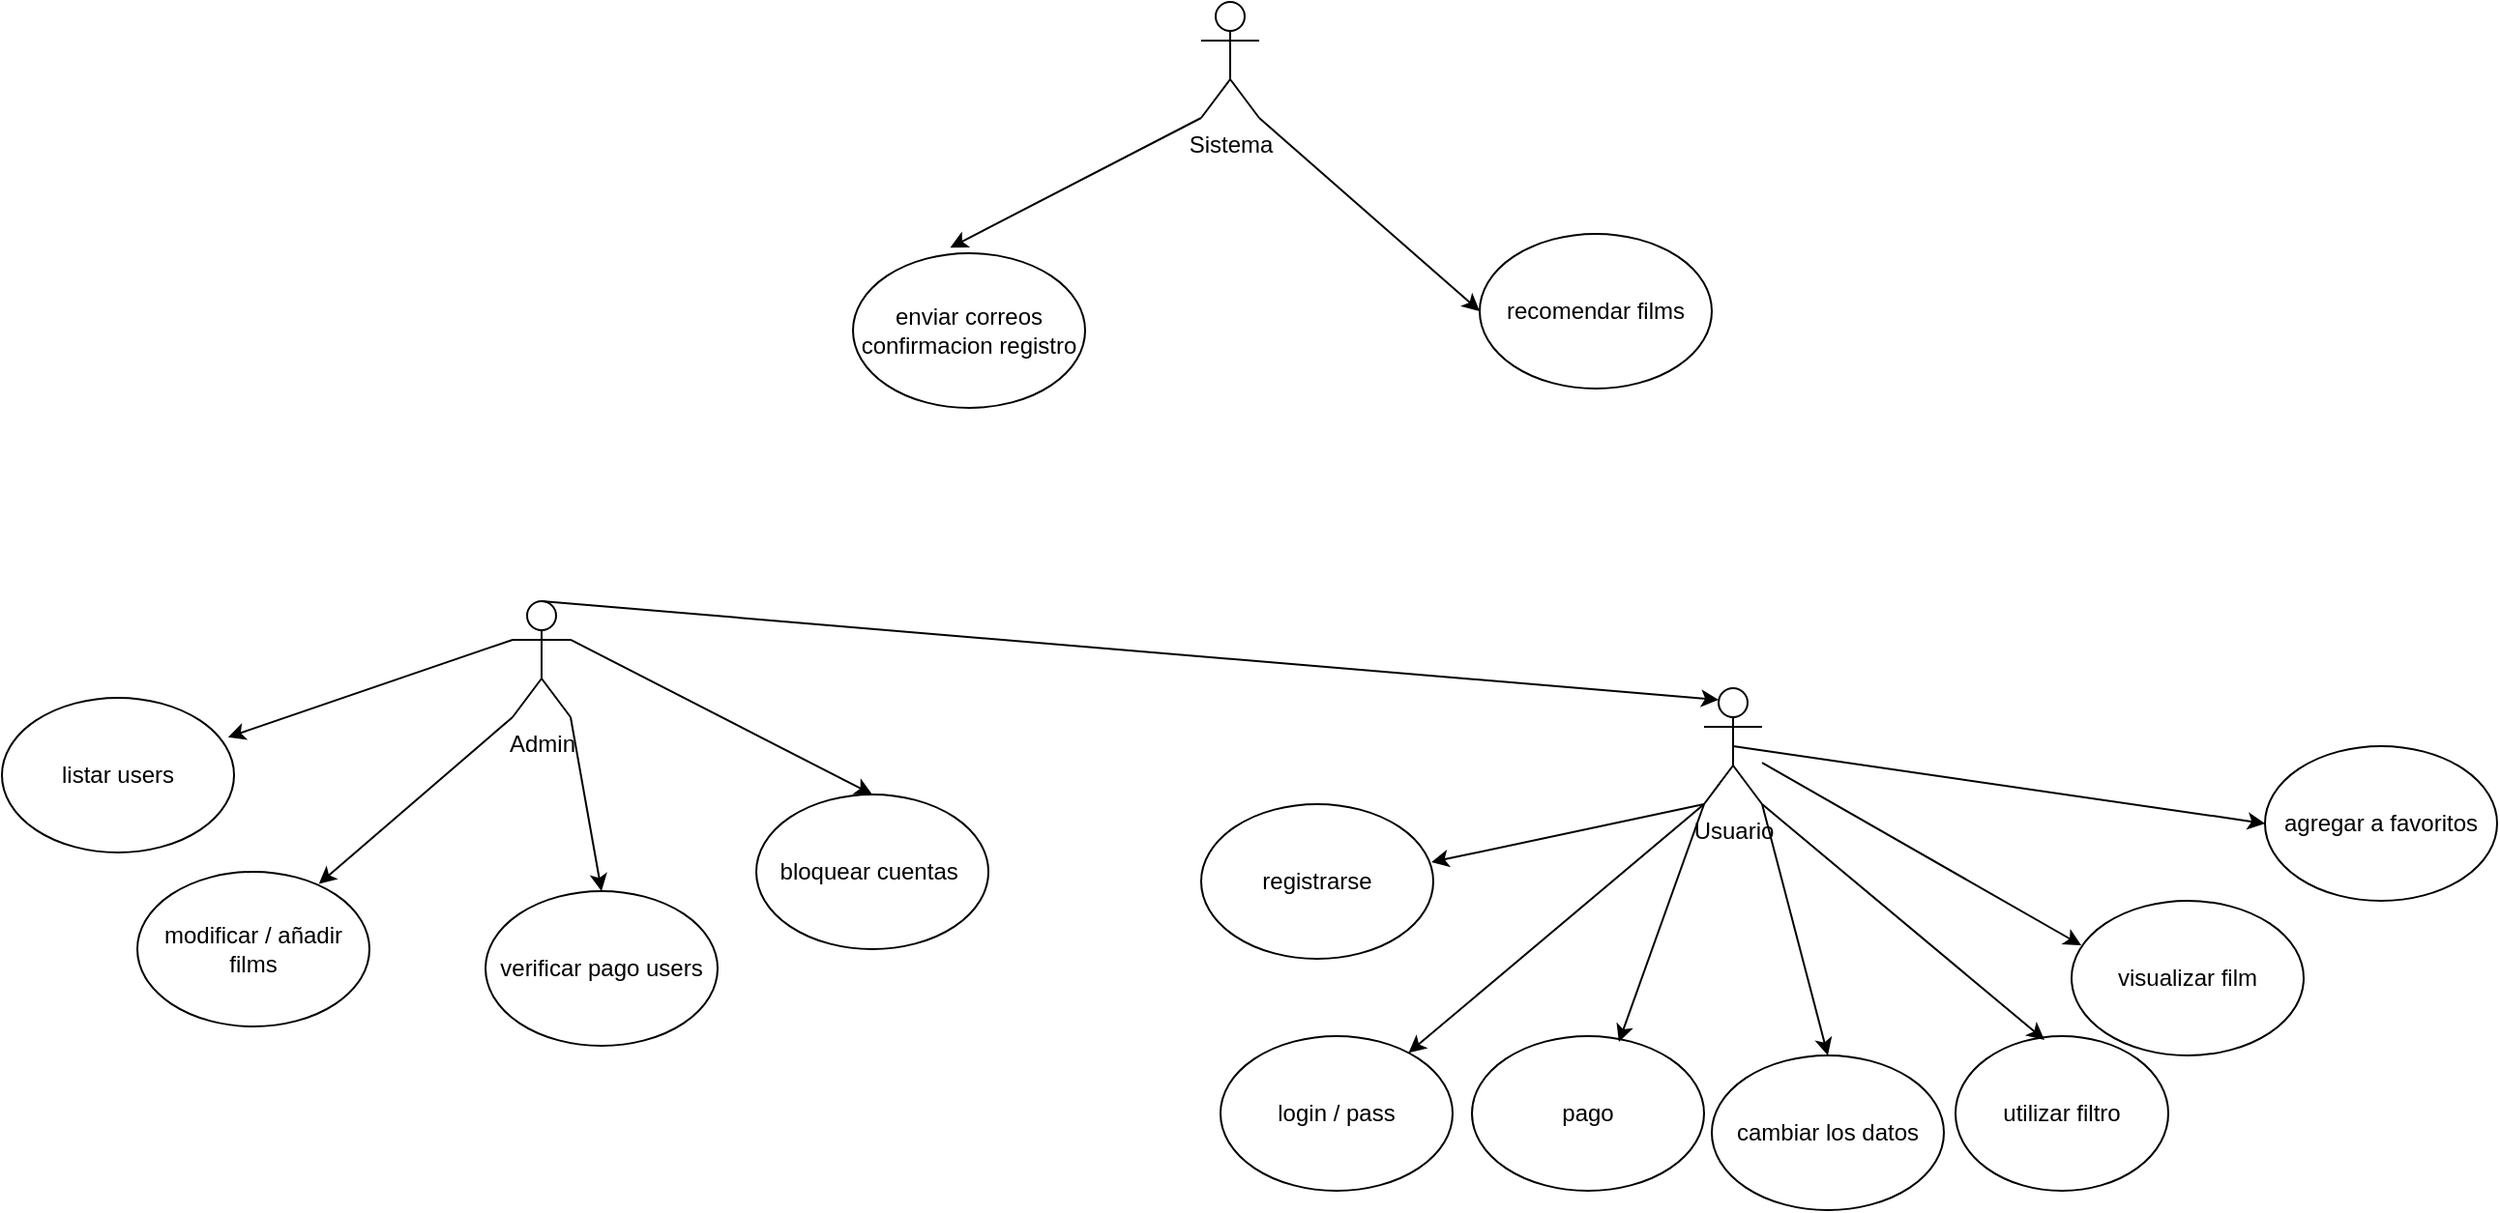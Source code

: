 <mxfile version="15.7.4" type="google"><diagram id="bZg16Gq3Cih2GHPHhEJU" name="Page-1"><mxGraphModel dx="1418" dy="907" grid="1" gridSize="10" guides="1" tooltips="1" connect="1" arrows="1" fold="1" page="1" pageScale="1" pageWidth="827" pageHeight="1169" math="0" shadow="0"><root><mxCell id="0"/><mxCell id="1" parent="0"/><mxCell id="-U7C5GpeVf016Ql8j1cC-1" value="Usuario" style="shape=umlActor;verticalLabelPosition=bottom;verticalAlign=top;html=1;outlineConnect=0;" vertex="1" parent="1"><mxGeometry x="1000" y="435" width="30" height="60" as="geometry"/></mxCell><mxCell id="-U7C5GpeVf016Ql8j1cC-3" value="login / pass" style="ellipse;whiteSpace=wrap;html=1;" vertex="1" parent="1"><mxGeometry x="750" y="615" width="120" height="80" as="geometry"/></mxCell><mxCell id="-U7C5GpeVf016Ql8j1cC-4" value="registrarse" style="ellipse;whiteSpace=wrap;html=1;" vertex="1" parent="1"><mxGeometry x="740" y="495" width="120" height="80" as="geometry"/></mxCell><mxCell id="-U7C5GpeVf016Ql8j1cC-5" value="cambiar los datos" style="ellipse;whiteSpace=wrap;html=1;" vertex="1" parent="1"><mxGeometry x="1004" y="625" width="120" height="80" as="geometry"/></mxCell><mxCell id="-U7C5GpeVf016Ql8j1cC-6" value="utilizar filtro" style="ellipse;whiteSpace=wrap;html=1;" vertex="1" parent="1"><mxGeometry x="1130" y="615" width="110" height="80" as="geometry"/></mxCell><mxCell id="-U7C5GpeVf016Ql8j1cC-7" value="visualizar film" style="ellipse;whiteSpace=wrap;html=1;" vertex="1" parent="1"><mxGeometry x="1190" y="545" width="120" height="80" as="geometry"/></mxCell><mxCell id="-U7C5GpeVf016Ql8j1cC-13" value="agregar a favoritos" style="ellipse;whiteSpace=wrap;html=1;" vertex="1" parent="1"><mxGeometry x="1290" y="465" width="120" height="80" as="geometry"/></mxCell><mxCell id="-U7C5GpeVf016Ql8j1cC-21" value="pago" style="ellipse;whiteSpace=wrap;html=1;" vertex="1" parent="1"><mxGeometry x="880" y="615" width="120" height="80" as="geometry"/></mxCell><mxCell id="-U7C5GpeVf016Ql8j1cC-24" value="" style="endArrow=classic;html=1;rounded=0;exitX=0;exitY=1;exitDx=0;exitDy=0;exitPerimeter=0;entryX=0.992;entryY=0.375;entryDx=0;entryDy=0;entryPerimeter=0;" edge="1" parent="1" source="-U7C5GpeVf016Ql8j1cC-1" target="-U7C5GpeVf016Ql8j1cC-4"><mxGeometry width="50" height="50" relative="1" as="geometry"><mxPoint x="1040" y="845" as="sourcePoint"/><mxPoint x="1090" y="795" as="targetPoint"/></mxGeometry></mxCell><mxCell id="-U7C5GpeVf016Ql8j1cC-25" value="" style="endArrow=classic;html=1;rounded=0;" edge="1" parent="1" target="-U7C5GpeVf016Ql8j1cC-3"><mxGeometry width="50" height="50" relative="1" as="geometry"><mxPoint x="1000" y="495" as="sourcePoint"/><mxPoint x="1090" y="755" as="targetPoint"/></mxGeometry></mxCell><mxCell id="-U7C5GpeVf016Ql8j1cC-26" value="" style="endArrow=classic;html=1;rounded=0;exitX=0;exitY=1;exitDx=0;exitDy=0;exitPerimeter=0;entryX=0.633;entryY=0.038;entryDx=0;entryDy=0;entryPerimeter=0;" edge="1" parent="1" source="-U7C5GpeVf016Ql8j1cC-1" target="-U7C5GpeVf016Ql8j1cC-21"><mxGeometry width="50" height="50" relative="1" as="geometry"><mxPoint x="1040" y="805" as="sourcePoint"/><mxPoint x="1090" y="755" as="targetPoint"/></mxGeometry></mxCell><mxCell id="-U7C5GpeVf016Ql8j1cC-27" value="" style="endArrow=classic;html=1;rounded=0;entryX=0.5;entryY=0;entryDx=0;entryDy=0;" edge="1" parent="1" target="-U7C5GpeVf016Ql8j1cC-5"><mxGeometry width="50" height="50" relative="1" as="geometry"><mxPoint x="1030" y="495" as="sourcePoint"/><mxPoint x="1090" y="755" as="targetPoint"/></mxGeometry></mxCell><mxCell id="-U7C5GpeVf016Ql8j1cC-28" value="" style="endArrow=classic;html=1;rounded=0;exitX=1;exitY=1;exitDx=0;exitDy=0;exitPerimeter=0;entryX=0.418;entryY=0.025;entryDx=0;entryDy=0;entryPerimeter=0;" edge="1" parent="1" source="-U7C5GpeVf016Ql8j1cC-1" target="-U7C5GpeVf016Ql8j1cC-6"><mxGeometry width="50" height="50" relative="1" as="geometry"><mxPoint x="1040" y="805" as="sourcePoint"/><mxPoint x="1090" y="755" as="targetPoint"/></mxGeometry></mxCell><mxCell id="-U7C5GpeVf016Ql8j1cC-29" value="" style="endArrow=classic;html=1;rounded=0;entryX=0.042;entryY=0.288;entryDx=0;entryDy=0;entryPerimeter=0;" edge="1" parent="1" source="-U7C5GpeVf016Ql8j1cC-1" target="-U7C5GpeVf016Ql8j1cC-7"><mxGeometry width="50" height="50" relative="1" as="geometry"><mxPoint x="1040" y="805" as="sourcePoint"/><mxPoint x="1090" y="755" as="targetPoint"/></mxGeometry></mxCell><mxCell id="-U7C5GpeVf016Ql8j1cC-30" value="" style="endArrow=classic;html=1;rounded=0;exitX=0.5;exitY=0.5;exitDx=0;exitDy=0;exitPerimeter=0;entryX=0;entryY=0.5;entryDx=0;entryDy=0;" edge="1" parent="1" source="-U7C5GpeVf016Ql8j1cC-1" target="-U7C5GpeVf016Ql8j1cC-13"><mxGeometry width="50" height="50" relative="1" as="geometry"><mxPoint x="1040" y="805" as="sourcePoint"/><mxPoint x="1090" y="755" as="targetPoint"/></mxGeometry></mxCell><mxCell id="-U7C5GpeVf016Ql8j1cC-31" value="Admin" style="shape=umlActor;verticalLabelPosition=bottom;verticalAlign=top;html=1;outlineConnect=0;" vertex="1" parent="1"><mxGeometry x="384" y="390" width="30" height="60" as="geometry"/></mxCell><mxCell id="-U7C5GpeVf016Ql8j1cC-32" value="listar users" style="ellipse;whiteSpace=wrap;html=1;" vertex="1" parent="1"><mxGeometry x="120" y="440" width="120" height="80" as="geometry"/></mxCell><mxCell id="-U7C5GpeVf016Ql8j1cC-33" value="modificar / añadir films" style="ellipse;whiteSpace=wrap;html=1;" vertex="1" parent="1"><mxGeometry x="190" y="530" width="120" height="80" as="geometry"/></mxCell><mxCell id="-U7C5GpeVf016Ql8j1cC-34" value="verificar pago users" style="ellipse;whiteSpace=wrap;html=1;" vertex="1" parent="1"><mxGeometry x="370" y="540" width="120" height="80" as="geometry"/></mxCell><mxCell id="-U7C5GpeVf016Ql8j1cC-35" value="bloquear cuentas&amp;nbsp;" style="ellipse;whiteSpace=wrap;html=1;" vertex="1" parent="1"><mxGeometry x="510" y="490" width="120" height="80" as="geometry"/></mxCell><mxCell id="-U7C5GpeVf016Ql8j1cC-39" value="" style="endArrow=classic;html=1;rounded=0;exitX=0.5;exitY=0;exitDx=0;exitDy=0;" edge="1" parent="1" source="-U7C5GpeVf016Ql8j1cC-35"><mxGeometry width="50" height="50" relative="1" as="geometry"><mxPoint x="420" y="400" as="sourcePoint"/><mxPoint x="570" y="490" as="targetPoint"/></mxGeometry></mxCell><mxCell id="-U7C5GpeVf016Ql8j1cC-41" value="" style="endArrow=classic;html=1;rounded=0;entryX=0.5;entryY=0;entryDx=0;entryDy=0;exitX=1;exitY=0.333;exitDx=0;exitDy=0;exitPerimeter=0;" edge="1" parent="1" source="-U7C5GpeVf016Ql8j1cC-31" target="-U7C5GpeVf016Ql8j1cC-35"><mxGeometry width="50" height="50" relative="1" as="geometry"><mxPoint x="420" y="400" as="sourcePoint"/><mxPoint x="470" y="350" as="targetPoint"/></mxGeometry></mxCell><mxCell id="-U7C5GpeVf016Ql8j1cC-42" value="" style="endArrow=classic;html=1;rounded=0;exitX=1;exitY=1;exitDx=0;exitDy=0;exitPerimeter=0;entryX=0.5;entryY=0;entryDx=0;entryDy=0;" edge="1" parent="1" source="-U7C5GpeVf016Ql8j1cC-31" target="-U7C5GpeVf016Ql8j1cC-34"><mxGeometry width="50" height="50" relative="1" as="geometry"><mxPoint x="420" y="400" as="sourcePoint"/><mxPoint x="470" y="350" as="targetPoint"/></mxGeometry></mxCell><mxCell id="-U7C5GpeVf016Ql8j1cC-43" value="" style="endArrow=classic;html=1;rounded=0;exitX=0;exitY=1;exitDx=0;exitDy=0;exitPerimeter=0;entryX=0.782;entryY=0.078;entryDx=0;entryDy=0;entryPerimeter=0;" edge="1" parent="1" source="-U7C5GpeVf016Ql8j1cC-31" target="-U7C5GpeVf016Ql8j1cC-33"><mxGeometry width="50" height="50" relative="1" as="geometry"><mxPoint x="420" y="400" as="sourcePoint"/><mxPoint x="470" y="350" as="targetPoint"/></mxGeometry></mxCell><mxCell id="-U7C5GpeVf016Ql8j1cC-44" value="" style="endArrow=classic;html=1;rounded=0;exitX=0;exitY=0.333;exitDx=0;exitDy=0;exitPerimeter=0;entryX=0.974;entryY=0.255;entryDx=0;entryDy=0;entryPerimeter=0;" edge="1" parent="1" source="-U7C5GpeVf016Ql8j1cC-31" target="-U7C5GpeVf016Ql8j1cC-32"><mxGeometry width="50" height="50" relative="1" as="geometry"><mxPoint x="420" y="400" as="sourcePoint"/><mxPoint x="470" y="350" as="targetPoint"/></mxGeometry></mxCell><mxCell id="-U7C5GpeVf016Ql8j1cC-46" value="" style="endArrow=classic;html=1;rounded=0;exitX=0.5;exitY=0;exitDx=0;exitDy=0;exitPerimeter=0;entryX=0.25;entryY=0.1;entryDx=0;entryDy=0;entryPerimeter=0;" edge="1" parent="1" source="-U7C5GpeVf016Ql8j1cC-31" target="-U7C5GpeVf016Ql8j1cC-1"><mxGeometry width="50" height="50" relative="1" as="geometry"><mxPoint x="830" y="250" as="sourcePoint"/><mxPoint x="880" y="200" as="targetPoint"/></mxGeometry></mxCell><mxCell id="-U7C5GpeVf016Ql8j1cC-53" value="Sistema" style="shape=umlActor;verticalLabelPosition=bottom;verticalAlign=top;html=1;outlineConnect=0;" vertex="1" parent="1"><mxGeometry x="740" y="80" width="30" height="60" as="geometry"/></mxCell><mxCell id="-U7C5GpeVf016Ql8j1cC-54" value="recomendar films" style="ellipse;whiteSpace=wrap;html=1;" vertex="1" parent="1"><mxGeometry x="884" y="200" width="120" height="80" as="geometry"/></mxCell><mxCell id="-U7C5GpeVf016Ql8j1cC-55" value="enviar correos confirmacion registro" style="ellipse;whiteSpace=wrap;html=1;" vertex="1" parent="1"><mxGeometry x="560" y="210" width="120" height="80" as="geometry"/></mxCell><mxCell id="-U7C5GpeVf016Ql8j1cC-56" value="" style="endArrow=classic;html=1;rounded=0;entryX=0;entryY=0.5;entryDx=0;entryDy=0;exitX=1;exitY=1;exitDx=0;exitDy=0;exitPerimeter=0;" edge="1" parent="1" source="-U7C5GpeVf016Ql8j1cC-53" target="-U7C5GpeVf016Ql8j1cC-54"><mxGeometry width="50" height="50" relative="1" as="geometry"><mxPoint x="570" y="530" as="sourcePoint"/><mxPoint x="620" y="480" as="targetPoint"/></mxGeometry></mxCell><mxCell id="-U7C5GpeVf016Ql8j1cC-57" value="" style="endArrow=classic;html=1;rounded=0;entryX=0.419;entryY=-0.036;entryDx=0;entryDy=0;entryPerimeter=0;exitX=0;exitY=1;exitDx=0;exitDy=0;exitPerimeter=0;" edge="1" parent="1" source="-U7C5GpeVf016Ql8j1cC-53" target="-U7C5GpeVf016Ql8j1cC-55"><mxGeometry width="50" height="50" relative="1" as="geometry"><mxPoint x="710" y="140" as="sourcePoint"/><mxPoint x="620" y="480" as="targetPoint"/></mxGeometry></mxCell></root></mxGraphModel></diagram></mxfile>